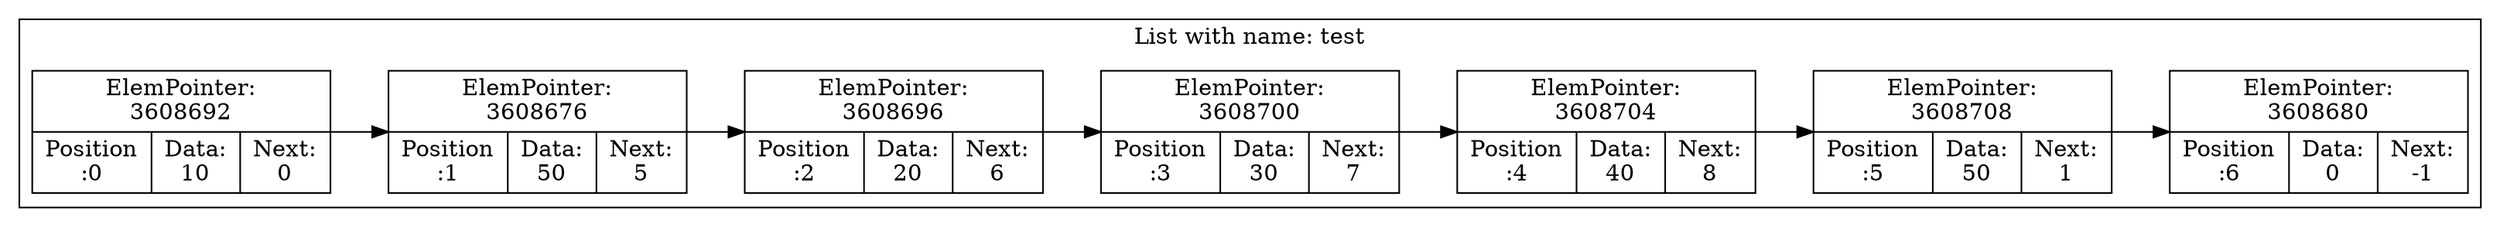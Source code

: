 digraph G{
rankdir=LR;
subgraph clusterlist {
0 [shape=record, label="ElemPointer:\n3608692 | {Position\n:0 | Data:\n10 | Next:\n0}"];
0->1
1 [shape=record, label="ElemPointer:\n3608676 | {Position\n:1 | Data:\n50 | Next:\n5}"];
1->2
2 [shape=record, label="ElemPointer:\n3608696 | {Position\n:2 | Data:\n20 | Next:\n6}"];
2->3
3 [shape=record, label="ElemPointer:\n3608700 | {Position\n:3 | Data:\n30 | Next:\n7}"];
3->4
4 [shape=record, label="ElemPointer:\n3608704 | {Position\n:4 | Data:\n40 | Next:\n8}"];
4->5
5 [shape=record, label="ElemPointer:\n3608708 | {Position\n:5 | Data:\n50 | Next:\n1}"];
5->6
6 [shape=record, label="ElemPointer:\n3608680 | {Position\n:6 | Data:\n0 | Next:\n-1}"];
label = "List with name: test"}
}
